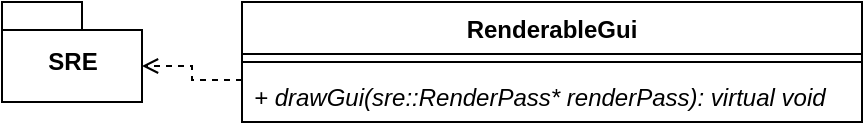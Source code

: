 <mxfile version="14.1.8" type="device"><diagram id="V622DgdyWCdleW6gTYGm" name="Page-1"><mxGraphModel dx="621" dy="461" grid="1" gridSize="10" guides="1" tooltips="1" connect="1" arrows="1" fold="1" page="1" pageScale="1" pageWidth="827" pageHeight="1169" math="0" shadow="0"><root><mxCell id="0"/><mxCell id="1" parent="0"/><mxCell id="sjZCvAwreGWFY5jksAVn-1" value="RenderableGui" style="swimlane;fontStyle=1;align=center;verticalAlign=top;childLayout=stackLayout;horizontal=1;startSize=26;horizontalStack=0;resizeParent=1;resizeParentMax=0;resizeLast=0;collapsible=1;marginBottom=0;" parent="1" vertex="1"><mxGeometry x="250" y="70" width="310" height="60" as="geometry"/></mxCell><mxCell id="sjZCvAwreGWFY5jksAVn-3" value="" style="line;strokeWidth=1;fillColor=none;align=left;verticalAlign=middle;spacingTop=-1;spacingLeft=3;spacingRight=3;rotatable=0;labelPosition=right;points=[];portConstraint=eastwest;" parent="sjZCvAwreGWFY5jksAVn-1" vertex="1"><mxGeometry y="26" width="310" height="8" as="geometry"/></mxCell><mxCell id="sjZCvAwreGWFY5jksAVn-4" value="+ drawGui(sre::RenderPass* renderPass): virtual void &#10;" style="text;strokeColor=none;fillColor=none;align=left;verticalAlign=top;spacingLeft=4;spacingRight=4;overflow=hidden;rotatable=0;points=[[0,0.5],[1,0.5]];portConstraint=eastwest;fontStyle=2" parent="sjZCvAwreGWFY5jksAVn-1" vertex="1"><mxGeometry y="34" width="310" height="26" as="geometry"/></mxCell><mxCell id="sjZCvAwreGWFY5jksAVn-5" value="SRE" style="shape=folder;fontStyle=1;spacingTop=10;tabWidth=40;tabHeight=14;tabPosition=left;html=1;" parent="1" vertex="1"><mxGeometry x="130" y="70" width="70" height="50" as="geometry"/></mxCell><mxCell id="sjZCvAwreGWFY5jksAVn-6" style="edgeStyle=orthogonalEdgeStyle;rounded=0;orthogonalLoop=1;jettySize=auto;html=1;exitX=0;exitY=0.5;exitDx=0;exitDy=0;entryX=0;entryY=0;entryDx=70;entryDy=32;entryPerimeter=0;dashed=1;endArrow=open;endFill=0;" parent="1" target="sjZCvAwreGWFY5jksAVn-5" edge="1"><mxGeometry relative="1" as="geometry"><mxPoint x="250" y="109" as="sourcePoint"/><Array as="points"><mxPoint x="225" y="109"/><mxPoint x="225" y="102"/></Array></mxGeometry></mxCell></root></mxGraphModel></diagram></mxfile>